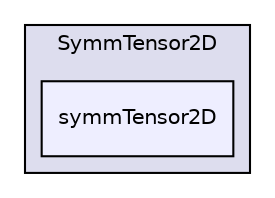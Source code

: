 digraph "src/OpenFOAM/primitives/SymmTensor2D/symmTensor2D" {
  bgcolor=transparent;
  compound=true
  node [ fontsize="10", fontname="Helvetica"];
  edge [ labelfontsize="10", labelfontname="Helvetica"];
  subgraph clusterdir_0c2340d1dbdaa835dd760c22e129bc79 {
    graph [ bgcolor="#ddddee", pencolor="black", label="SymmTensor2D" fontname="Helvetica", fontsize="10", URL="dir_0c2340d1dbdaa835dd760c22e129bc79.html"]
  dir_aecb5f8d18056a1060718fa7ca214264 [shape=box, label="symmTensor2D", style="filled", fillcolor="#eeeeff", pencolor="black", URL="dir_aecb5f8d18056a1060718fa7ca214264.html"];
  }
}
